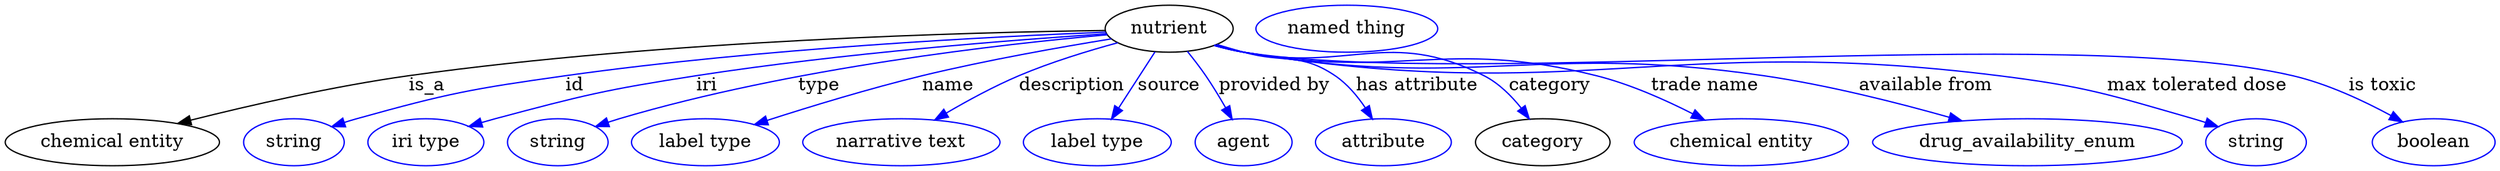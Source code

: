 digraph {
	graph [bb="0,0,1901.7,123"];
	node [label="\N"];
	nutrient	[height=0.5,
		label=nutrient,
		pos="889.89,105",
		width=1.354];
	"chemical entity"	[height=0.5,
		pos="81.893,18",
		width=2.2748];
	nutrient -> "chemical entity"	[label=is_a,
		lp="321.89,61.5",
		pos="e,131.75,32.407 840.96,103.66 740.55,102.38 504.13,96.434 307.89,69 250.91,61.034 186.98,46.34 141.69,34.934"];
	id	[color=blue,
		height=0.5,
		label=string,
		pos="219.89,18",
		width=1.0652];
	nutrient -> id	[color=blue,
		label=id,
		lp="434.89,61.5",
		pos="e,248.88,29.984 841.45,102.37 757.09,99.071 577.85,90.056 427.89,69 355.99,58.904 337.83,55.499 267.89,36 264.78,35.133 261.59,34.168 \
258.39,33.151",
		style=solid];
	iri	[color=blue,
		height=0.5,
		label="iri type",
		pos="320.89,18",
		width=1.2277];
	nutrient -> iri	[color=blue,
		label=iri,
		lp="535.89,61.5",
		pos="e,354.17,30.005 842.24,101.16 772.8,96.625 639.88,86.431 527.89,69 459.16,58.301 442.14,53.797 374.89,36 371.31,35.052 367.61,34.014 \
363.9,32.933",
		style=solid];
	type	[color=blue,
		height=0.5,
		label=string,
		pos="421.89,18",
		width=1.0652];
	nutrient -> type	[color=blue,
		label=type,
		lp="621.89,61.5",
		pos="e,450.55,29.968 842.61,100.34 763.77,93.371 601.09,75.231 468.89,36 465.99,35.139 463.01,34.197 460.02,33.212",
		style=solid];
	name	[color=blue,
		height=0.5,
		label="label type",
		pos="534.89,18",
		width=1.5707];
	nutrient -> name	[color=blue,
		label=name,
		lp="720.89,61.5",
		pos="e,572.48,31.607 845.69,97.219 807.2,90.982 750.03,80.911 700.89,69 660.47,59.2 615.31,45.409 582.31,34.792",
		style=solid];
	description	[color=blue,
		height=0.5,
		label="narrative text",
		pos="684.89,18",
		width=2.0943];
	nutrient -> description	[color=blue,
		label=description,
		lp="815.39,61.5",
		pos="e,710.54,35.167 850.57,94.253 828.01,88.115 799.39,79.393 774.89,69 755.87,60.93 735.68,49.953 719.25,40.34",
		style=solid];
	source	[color=blue,
		height=0.5,
		label="label type",
		pos="834.89,18",
		width=1.5707];
	nutrient -> source	[color=blue,
		label=source,
		lp="889.89,61.5",
		pos="e,845.74,35.758 879.03,87.207 871.12,74.983 860.27,58.214 851.3,44.362",
		style=solid];
	"provided by"	[color=blue,
		height=0.5,
		label=agent,
		pos="946.89,18",
		width=1.0291];
	nutrient -> "provided by"	[color=blue,
		label="provided by",
		lp="970.39,61.5",
		pos="e,938.09,35.59 903.8,87.652 908.47,81.897 913.59,75.293 917.89,69 923.19,61.262 928.48,52.512 933.07,44.519",
		style=solid];
	"has attribute"	[color=blue,
		height=0.5,
		label=attribute,
		pos="1053.9,18",
		width=1.4443];
	nutrient -> "has attribute"	[color=blue,
		label="has attribute",
		lp="1079.9,61.5",
		pos="e,1045.4,35.77 926.32,92.91 933.14,90.897 940.23,88.851 946.89,87 977.85,78.408 990.25,86.944 1016.9,69 1026.2,62.757 1034,53.389 \
1040,44.443",
		style=solid];
	category	[height=0.5,
		pos="1174.9,18",
		width=1.4263];
	nutrient -> category	[color=blue,
		label=category,
		lp="1181.4,61.5",
		pos="e,1164.9,35.949 924.9,92.408 932.11,90.347 939.7,88.411 946.89,87 1027.5,71.185 1057.8,106.46 1130.9,69 1141.9,63.35 1151.4,53.666 \
1158.8,44.316",
		style=solid];
	"trade name"	[color=blue,
		height=0.5,
		label="chemical entity",
		pos="1325.9,18",
		width=2.2748];
	nutrient -> "trade name"	[color=blue,
		label="trade name",
		lp="1298.9,61.5",
		pos="e,1298.2,35.106 924.56,92.32 931.87,90.239 939.58,88.318 946.89,87 1065.3,65.681 1100.3,98.559 1216.9,69 1242.1,62.61 1268.6,50.557 \
1289.2,39.886",
		style=solid];
	"available from"	[color=blue,
		height=0.5,
		label=drug_availability_enum,
		pos="1543.9,18",
		width=3.2858];
	nutrient -> "available from"	[color=blue,
		label="available from",
		lp="1468.4,61.5",
		pos="e,1493.9,34.455 924.54,92.2 931.85,90.127 939.56,88.24 946.89,87 1121,57.54 1169.1,94.546 1343.9,69 1391.7,62.009 1444.7,48.478 \
1484.2,37.254",
		style=solid];
	"max tolerated dose"	[color=blue,
		height=0.5,
		label=string,
		pos="1718.9,18",
		width=1.0652];
	nutrient -> "max tolerated dose"	[color=blue,
		label="max tolerated dose",
		lp="1674.9,61.5",
		pos="e,1689.9,29.901 924.22,92.206 931.62,90.105 939.45,88.205 946.89,87 1200.2,45.993 1269.4,101.24 1523.9,69 1590.3,60.585 1606.6,54.544 \
1670.9,36 1674,35.106 1677.2,34.122 1680.4,33.091",
		style=solid];
	"is toxic"	[color=blue,
		height=0.5,
		label=boolean,
		pos="1854.9,18",
		width=1.2999];
	nutrient -> "is toxic"	[color=blue,
		label="is toxic",
		lp="1815.9,61.5",
		pos="e,1830.9,33.775 924.22,92.156 931.61,90.059 939.45,88.172 946.89,87 1122.8,59.31 1574.5,109.56 1747.9,69 1774,62.884 1801.4,49.943 \
1822,38.759",
		style=solid];
	"named thing_category"	[color=blue,
		height=0.5,
		label="named thing",
		pos="1025.9,105",
		width=1.9318];
}
